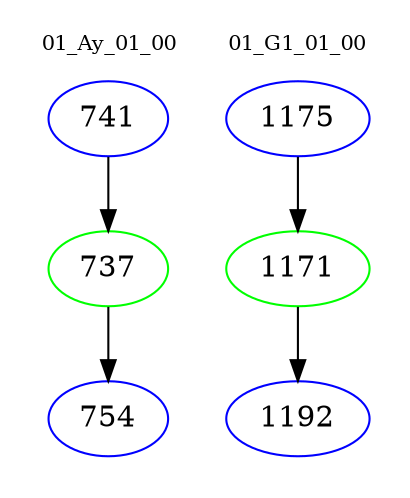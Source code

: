 digraph{
subgraph cluster_0 {
color = white
label = "01_Ay_01_00";
fontsize=10;
T0_741 [label="741", color="blue"]
T0_741 -> T0_737 [color="black"]
T0_737 [label="737", color="green"]
T0_737 -> T0_754 [color="black"]
T0_754 [label="754", color="blue"]
}
subgraph cluster_1 {
color = white
label = "01_G1_01_00";
fontsize=10;
T1_1175 [label="1175", color="blue"]
T1_1175 -> T1_1171 [color="black"]
T1_1171 [label="1171", color="green"]
T1_1171 -> T1_1192 [color="black"]
T1_1192 [label="1192", color="blue"]
}
}
